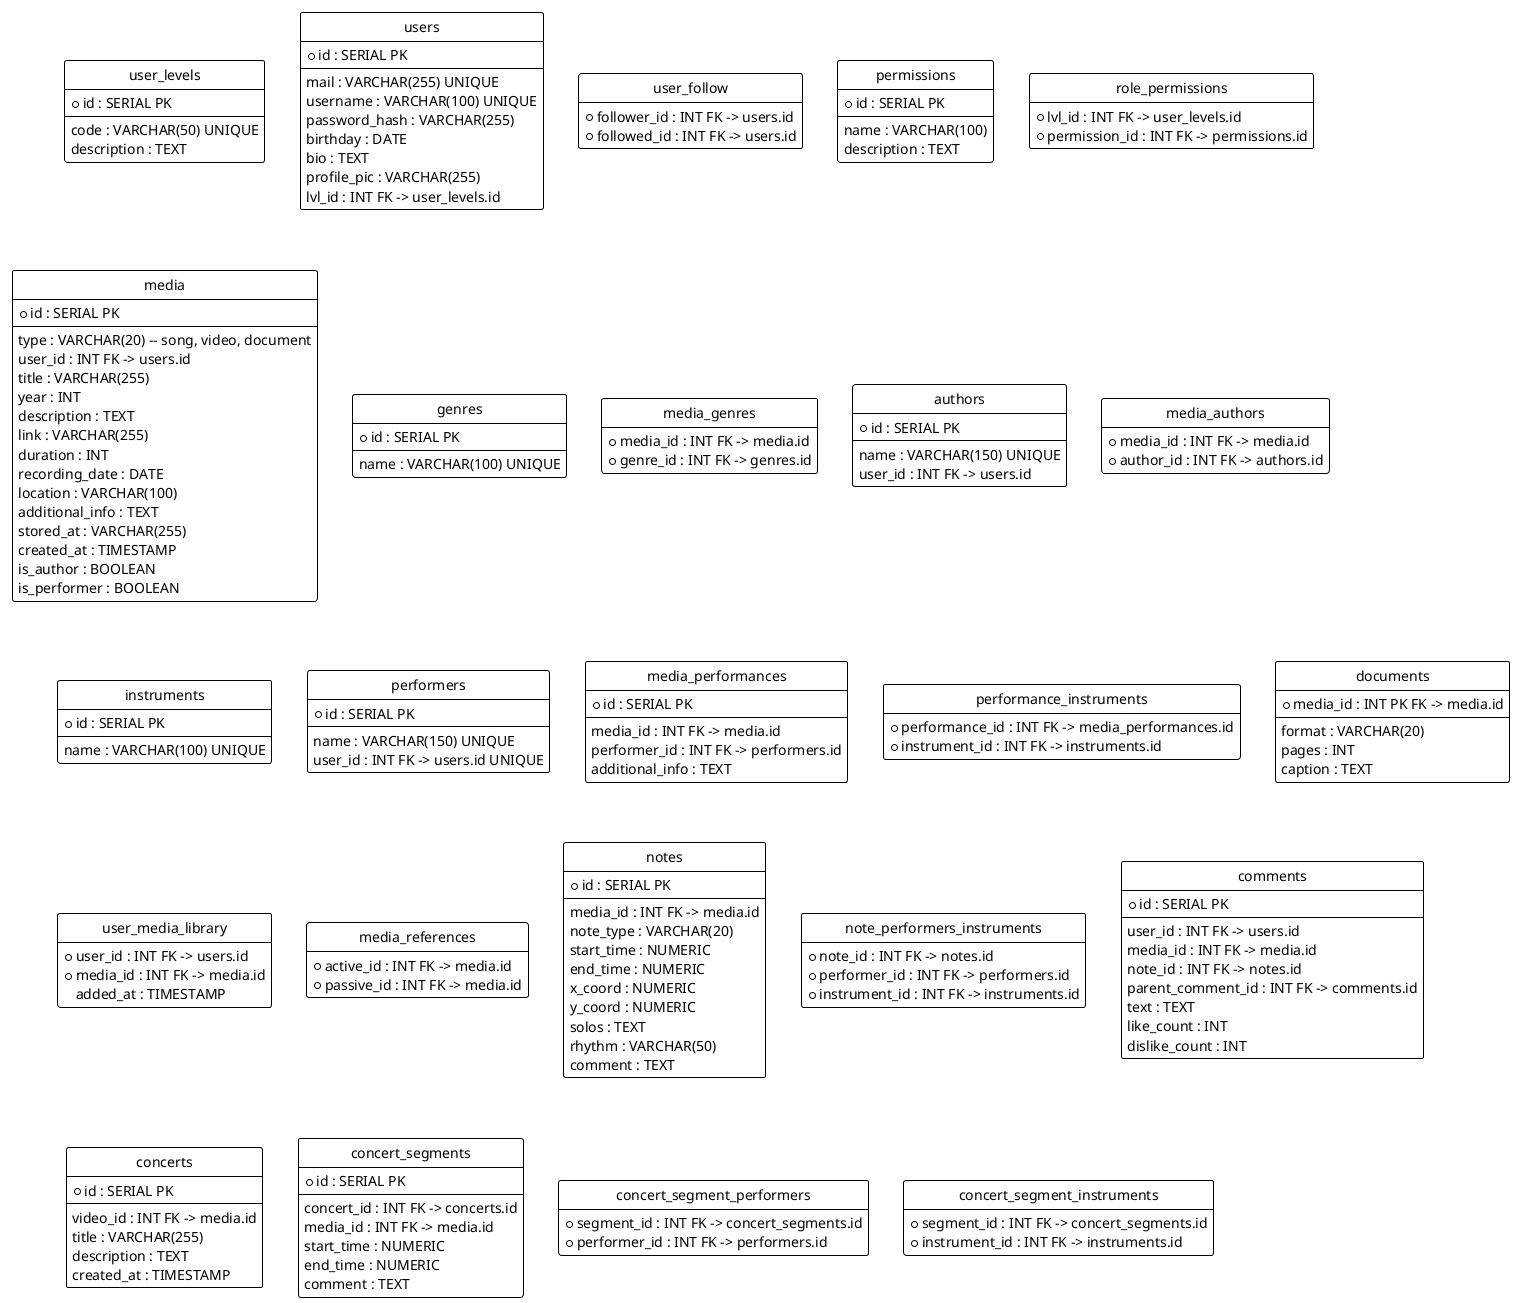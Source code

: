 @startuml
!theme plain
hide circle
hide methods
hide stereotypes
skinparam linetype ortho

entity "user_levels" as user_levels {
    *id : SERIAL PK
    --
    code : VARCHAR(50) UNIQUE
    description : TEXT
}

entity "users" as users {
    *id : SERIAL PK
    --
    mail : VARCHAR(255) UNIQUE
    username : VARCHAR(100) UNIQUE
    password_hash : VARCHAR(255)
    birthday : DATE
    bio : TEXT
    profile_pic : VARCHAR(255)
    lvl_id : INT FK -> user_levels.id
}

entity "user_follow" as user_follow {
    *follower_id : INT FK -> users.id
    *followed_id : INT FK -> users.id
}

entity "permissions" as permissions {
    *id : SERIAL PK
    --
    name : VARCHAR(100)
    description : TEXT
}

entity "role_permissions" as role_permissions {
    *lvl_id : INT FK -> user_levels.id
    *permission_id : INT FK -> permissions.id
}

entity "media" as media {
    *id : SERIAL PK
    --
    type : VARCHAR(20) -- song, video, document
    user_id : INT FK -> users.id
    title : VARCHAR(255)
    year : INT
    description : TEXT
    link : VARCHAR(255)
    duration : INT
    recording_date : DATE
    location : VARCHAR(100)
    additional_info : TEXT
    stored_at : VARCHAR(255)
    created_at : TIMESTAMP
    is_author : BOOLEAN
    is_performer : BOOLEAN
}

entity "genres" as genres {
    *id : SERIAL PK
    --
    name : VARCHAR(100) UNIQUE
}

entity "media_genres" as media_genres {
    *media_id : INT FK -> media.id
    *genre_id : INT FK -> genres.id
}

entity "authors" as authors {
    *id : SERIAL PK
    --
    name : VARCHAR(150) UNIQUE
    user_id : INT FK -> users.id
}

entity "media_authors" as media_authors {
    *media_id : INT FK -> media.id
    *author_id : INT FK -> authors.id
}

entity "instruments" as instruments {
    *id : SERIAL PK
    --
    name : VARCHAR(100) UNIQUE
}

entity "performers" as performers {
    *id : SERIAL PK
    --
    name : VARCHAR(150) UNIQUE
    user_id : INT FK -> users.id UNIQUE
}

entity "media_performances" as media_performances {
    *id : SERIAL PK
    --
    media_id : INT FK -> media.id
    performer_id : INT FK -> performers.id
    additional_info : TEXT
}

entity "performance_instruments" as performance_instruments {
    *performance_id : INT FK -> media_performances.id
    *instrument_id : INT FK -> instruments.id
}

entity "documents" as documents {
    *media_id : INT PK FK -> media.id
    --
    format : VARCHAR(20)
    pages : INT
    caption : TEXT
}

entity "user_media_library" as user_media_library {
    *user_id : INT FK -> users.id
    *media_id : INT FK -> media.id
    added_at : TIMESTAMP
}

entity "media_references" as media_references {
    *active_id : INT FK -> media.id
    *passive_id : INT FK -> media.id
}

entity "notes" as notes {
    *id : SERIAL PK
    --
    media_id : INT FK -> media.id
    note_type : VARCHAR(20)
    start_time : NUMERIC
    end_time : NUMERIC
    x_coord : NUMERIC
    y_coord : NUMERIC
    solos : TEXT
    rhythm : VARCHAR(50)
    comment : TEXT
}

entity "note_performers_instruments" as note_performers_instruments {
    *note_id : INT FK -> notes.id
    *performer_id : INT FK -> performers.id
    *instrument_id : INT FK -> instruments.id
}

entity "comments" as comments {
    *id : SERIAL PK
    --
    user_id : INT FK -> users.id
    media_id : INT FK -> media.id
    note_id : INT FK -> notes.id
    parent_comment_id : INT FK -> comments.id
    text : TEXT
    like_count : INT
    dislike_count : INT
}

entity "concerts" as concerts {
    *id : SERIAL PK
    --
    video_id : INT FK -> media.id
    title : VARCHAR(255)
    description : TEXT
    created_at : TIMESTAMP
}

entity "concert_segments" as concert_segments {
    *id : SERIAL PK
    --
    concert_id : INT FK -> concerts.id
    media_id : INT FK -> media.id
    start_time : NUMERIC
    end_time : NUMERIC
    comment : TEXT
}

entity "concert_segment_performers" as concert_segment_performers {
    *segment_id : INT FK -> concert_segments.id
    *performer_id : INT FK -> performers.id
}

entity "concert_segment_instruments" as concert_segment_instruments {
    *segment_id : INT FK -> concert_segments.id
    *instrument_id : INT FK -> instruments.id
}

@enduml
